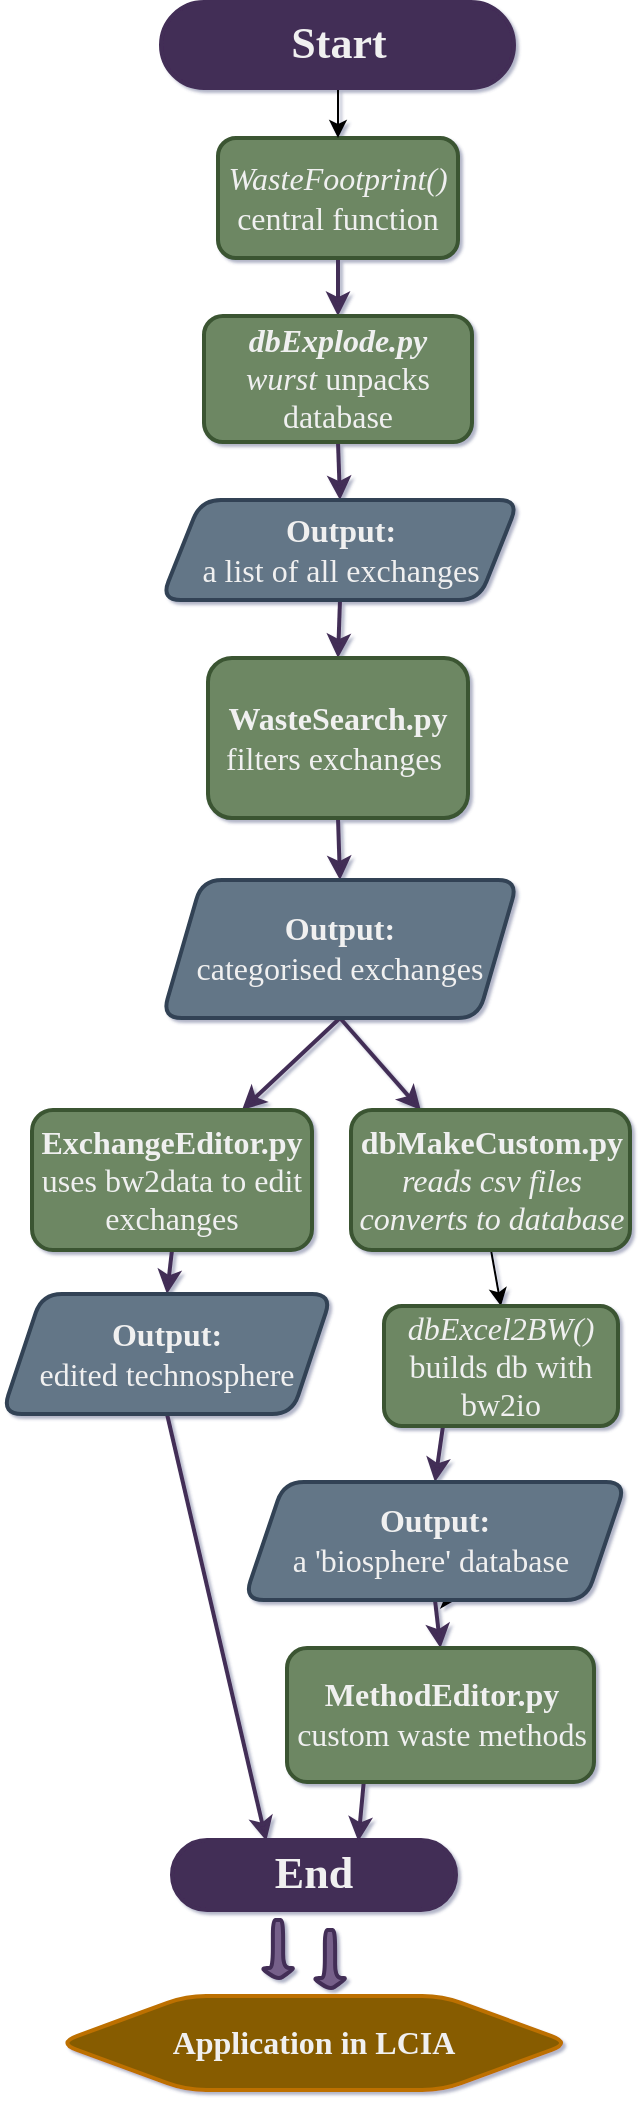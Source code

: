 <mxfile>
    <diagram id="Ynv9TW57A_w1j0mWBJq0" name="Page-1">
        <mxGraphModel dx="1722" dy="726" grid="0" gridSize="10" guides="1" tooltips="1" connect="1" arrows="1" fold="1" page="1" pageScale="1" pageWidth="360" pageHeight="1130" background="none" math="0" shadow="1">
            <root>
                <mxCell id="0"/>
                <mxCell id="1" parent="0"/>
                <mxCell id="21" value="" style="edgeStyle=none;html=1;rounded=1;snapToPoint=1;comic=0;fillColor=#76608a;strokeColor=#432D57;labelBackgroundColor=none;strokeWidth=2;spacing=1;fontFamily=Lucida Console;fontSize=16;align=center;verticalAlign=middle;spacingTop=1;spacingLeft=2;spacingRight=2;spacingBottom=2;fontColor=#F0F0F0;shadow=0;backgroundOutline=0;sketchStyle=comic;" parent="1" source="14" target="20" edge="1">
                    <mxGeometry relative="1" as="geometry"/>
                </mxCell>
                <mxCell id="14" value="&lt;i style=&quot;font-size: 16px;&quot;&gt;WasteFootprint()&lt;br style=&quot;font-size: 16px;&quot;&gt;&lt;/i&gt;&lt;font style=&quot;font-size: 16px;&quot;&gt;central function&lt;/font&gt;" style="html=1;rounded=1;snapToPoint=1;comic=0;fillColor=#6d8764;strokeColor=#3A5431;fontColor=#F0F0F0;labelBackgroundColor=none;strokeWidth=2;spacing=1;fontFamily=Lucida Console;fontSize=16;whiteSpace=wrap;align=center;verticalAlign=middle;spacingTop=1;spacingLeft=2;spacingRight=2;spacingBottom=2;shadow=0;backgroundOutline=0;sketchStyle=comic;" parent="1" vertex="1">
                    <mxGeometry x="124" y="84" width="120" height="60" as="geometry"/>
                </mxCell>
                <mxCell id="25" value="" style="edgeStyle=none;html=1;rounded=1;snapToPoint=1;comic=0;fillColor=#76608a;strokeColor=#432D57;labelBackgroundColor=none;strokeWidth=2;spacing=1;fontFamily=Lucida Console;fontSize=16;align=center;verticalAlign=middle;spacingTop=1;spacingLeft=2;spacingRight=2;spacingBottom=2;fontColor=#F0F0F0;shadow=0;backgroundOutline=0;sketchStyle=comic;" parent="1" source="20" target="24" edge="1">
                    <mxGeometry relative="1" as="geometry"/>
                </mxCell>
                <mxCell id="20" value="&lt;i style=&quot;font-size: 16px;&quot;&gt;&lt;b style=&quot;font-size: 16px;&quot;&gt;&lt;font style=&quot;font-size: 16px;&quot;&gt;dbExplode.py&lt;br style=&quot;font-size: 16px;&quot;&gt;&lt;/font&gt;&lt;/b&gt;&lt;/i&gt;&lt;font style=&quot;font-size: 16px;&quot;&gt;&amp;nbsp;&lt;i style=&quot;font-size: 16px;&quot;&gt;wurst&lt;/i&gt;&amp;nbsp;unpacks&amp;nbsp; database&lt;/font&gt;" style="html=1;rounded=1;snapToPoint=1;comic=0;fillColor=#6d8764;strokeColor=#3A5431;fontColor=#F0F0F0;labelBackgroundColor=none;strokeWidth=2;spacing=1;fontFamily=Lucida Console;fontSize=16;whiteSpace=wrap;align=center;verticalAlign=middle;spacingTop=1;spacingLeft=2;spacingRight=2;spacingBottom=2;shadow=0;backgroundOutline=0;sketchStyle=comic;" parent="1" vertex="1">
                    <mxGeometry x="117" y="173" width="134" height="63" as="geometry"/>
                </mxCell>
                <mxCell id="27" value="" style="edgeStyle=none;html=1;rounded=1;snapToPoint=1;comic=0;fillColor=#76608a;strokeColor=#432D57;labelBackgroundColor=none;strokeWidth=2;spacing=1;fontFamily=Lucida Console;fontSize=16;align=center;verticalAlign=middle;spacingTop=1;spacingLeft=2;spacingRight=2;spacingBottom=2;fontColor=#F0F0F0;shadow=0;backgroundOutline=0;sketchStyle=comic;" parent="1" source="24" target="26" edge="1">
                    <mxGeometry relative="1" as="geometry"/>
                </mxCell>
                <mxCell id="24" value="&lt;b style=&quot;font-size: 16px;&quot;&gt;Output:&lt;/b&gt;&lt;br style=&quot;font-size: 16px;&quot;&gt;&lt;font style=&quot;font-size: 16px;&quot;&gt;a list of all exchanges&lt;br style=&quot;font-size: 16px;&quot;&gt;&lt;/font&gt;" style="shape=parallelogram;perimeter=parallelogramPerimeter;html=1;fixedSize=1;rounded=1;snapToPoint=1;comic=0;fillColor=#647687;strokeColor=#314354;fontColor=#F0F0F0;labelBackgroundColor=none;strokeWidth=2;spacing=1;fontFamily=Lucida Console;fontSize=16;whiteSpace=wrap;align=center;verticalAlign=middle;spacingTop=1;spacingLeft=2;spacingRight=2;spacingBottom=2;shadow=0;backgroundOutline=0;sketchStyle=comic;" parent="1" vertex="1">
                    <mxGeometry x="95.5" y="265" width="179" height="50" as="geometry"/>
                </mxCell>
                <mxCell id="31" value="" style="edgeStyle=none;html=1;rounded=1;snapToPoint=1;comic=0;fillColor=#76608a;strokeColor=#432D57;labelBackgroundColor=none;strokeWidth=2;spacing=1;fontFamily=Lucida Console;fontSize=16;align=center;verticalAlign=middle;spacingTop=1;spacingLeft=2;spacingRight=2;spacingBottom=2;fontColor=#F0F0F0;shadow=0;backgroundOutline=0;sketchStyle=comic;" parent="1" source="26" target="30" edge="1">
                    <mxGeometry relative="1" as="geometry"/>
                </mxCell>
                <mxCell id="26" value="&lt;font style=&quot;font-size: 16px;&quot;&gt;&lt;b style=&quot;font-size: 16px;&quot;&gt;WasteSearch.py&lt;/b&gt;&lt;br style=&quot;font-size: 16px;&quot;&gt;&lt;/font&gt;&lt;font style=&quot;font-size: 16px;&quot;&gt;&amp;nbsp;filters exchanges&amp;nbsp;&amp;nbsp;&lt;/font&gt;" style="html=1;rounded=1;snapToPoint=1;comic=0;fillColor=#6d8764;strokeColor=#3A5431;fontColor=#F0F0F0;labelBackgroundColor=none;strokeWidth=2;spacing=1;fontFamily=Lucida Console;fontSize=16;whiteSpace=wrap;align=center;verticalAlign=middle;spacingTop=1;spacingLeft=2;spacingRight=2;spacingBottom=2;shadow=0;backgroundOutline=0;sketchStyle=comic;" parent="1" vertex="1">
                    <mxGeometry x="119" y="344" width="130" height="80" as="geometry"/>
                </mxCell>
                <mxCell id="56" style="edgeStyle=none;html=1;entryX=0.25;entryY=0;entryDx=0;entryDy=0;fontSize=16;rounded=1;snapToPoint=1;comic=0;fillColor=#76608a;strokeColor=#432D57;labelBackgroundColor=none;strokeWidth=2;spacing=1;fontFamily=Lucida Console;align=center;verticalAlign=middle;spacingTop=1;spacingLeft=2;spacingRight=2;spacingBottom=2;fontColor=#F0F0F0;shadow=0;backgroundOutline=0;sketchStyle=comic;" parent="1" source="30" target="34" edge="1">
                    <mxGeometry relative="1" as="geometry"/>
                </mxCell>
                <mxCell id="57" style="edgeStyle=none;html=1;fontSize=16;rounded=1;snapToPoint=1;comic=0;fillColor=#76608a;strokeColor=#432D57;labelBackgroundColor=none;strokeWidth=2;spacing=1;fontFamily=Lucida Console;align=center;verticalAlign=middle;spacingTop=1;spacingLeft=2;spacingRight=2;spacingBottom=2;fontColor=#F0F0F0;shadow=0;backgroundOutline=0;sketchStyle=comic;" parent="1" source="30" target="44" edge="1">
                    <mxGeometry relative="1" as="geometry"/>
                </mxCell>
                <mxCell id="30" value="&lt;b style=&quot;font-size: 16px;&quot;&gt;Output:&lt;/b&gt;&lt;font style=&quot;font-size: 16px;&quot;&gt;&lt;br style=&quot;font-size: 16px;&quot;&gt;categorised exchanges&lt;br style=&quot;font-size: 16px;&quot;&gt;&lt;/font&gt;" style="shape=parallelogram;perimeter=parallelogramPerimeter;html=1;fixedSize=1;rounded=1;snapToPoint=1;comic=0;fillColor=#647687;strokeColor=#314354;fontColor=#F0F0F0;labelBackgroundColor=none;strokeWidth=2;spacing=1;fontFamily=Lucida Console;fontSize=16;whiteSpace=wrap;align=center;verticalAlign=middle;spacingTop=1;spacingLeft=2;spacingRight=2;spacingBottom=2;shadow=0;backgroundOutline=0;sketchStyle=comic;" parent="1" vertex="1">
                    <mxGeometry x="96" y="455" width="178" height="69" as="geometry"/>
                </mxCell>
                <mxCell id="68" value="" style="edgeStyle=none;html=1;fontSize=16;align=center;verticalAlign=middle;spacingTop=1;spacing=1;spacingLeft=2;spacingRight=2;spacingBottom=2;rounded=1;fontColor=#F0F0F0;shadow=0;backgroundOutline=0;sketchStyle=comic;" edge="1" parent="1" source="34" target="40">
                    <mxGeometry relative="1" as="geometry"/>
                </mxCell>
                <mxCell id="34" value="&lt;b style=&quot;font-size: 16px;&quot;&gt;dbMakeCustom.py&lt;br style=&quot;font-size: 16px;&quot;&gt;&lt;/b&gt;&lt;i style=&quot;font-size: 16px;&quot;&gt;&lt;font style=&quot;font-size: 16px;&quot;&gt;reads csv files converts to database&lt;/font&gt;&lt;br style=&quot;font-size: 16px;&quot;&gt;&lt;/i&gt;" style="movable=1;resizable=1;rotatable=1;deletable=1;editable=1;connectable=1;html=1;rounded=1;snapToPoint=1;comic=0;fillColor=#6d8764;strokeColor=#3A5431;fontColor=#F0F0F0;labelBackgroundColor=none;strokeWidth=2;spacing=1;fontFamily=Lucida Console;fontSize=16;whiteSpace=wrap;align=center;verticalAlign=middle;spacingTop=1;spacingLeft=2;spacingRight=2;spacingBottom=2;shadow=0;backgroundOutline=0;sketchStyle=comic;" parent="1" vertex="1">
                    <mxGeometry x="190.5" y="570" width="139.5" height="70" as="geometry"/>
                </mxCell>
                <mxCell id="43" value="" style="edgeStyle=none;html=1;rounded=1;snapToPoint=1;comic=0;fillColor=#76608a;strokeColor=#432D57;labelBackgroundColor=none;strokeWidth=2;spacing=1;fontFamily=Lucida Console;fontSize=16;align=center;verticalAlign=middle;spacingTop=1;spacingLeft=2;spacingRight=2;spacingBottom=2;fontColor=#F0F0F0;shadow=0;backgroundOutline=0;sketchStyle=comic;" parent="1" source="40" target="42" edge="1">
                    <mxGeometry relative="1" as="geometry"/>
                </mxCell>
                <mxCell id="40" value="&lt;i style=&quot;font-size: 16px;&quot;&gt;dbExcel2BW()&lt;/i&gt;&lt;br style=&quot;font-size: 16px;&quot;&gt;&lt;font style=&quot;font-size: 16px;&quot;&gt;builds db with bw2io&lt;/font&gt;" style="html=1;rounded=1;snapToPoint=1;comic=0;fillColor=#6d8764;strokeColor=#3A5431;fontColor=#F0F0F0;labelBackgroundColor=none;strokeWidth=2;spacing=1;fontFamily=Lucida Console;fontSize=16;whiteSpace=wrap;align=center;verticalAlign=middle;spacingTop=1;spacingLeft=2;spacingRight=2;spacingBottom=2;shadow=0;backgroundOutline=0;sketchStyle=comic;" parent="1" vertex="1">
                    <mxGeometry x="207" y="668" width="117" height="60" as="geometry"/>
                </mxCell>
                <mxCell id="54" value="" style="edgeStyle=none;html=1;entryX=0.5;entryY=0;entryDx=0;entryDy=0;rounded=1;snapToPoint=1;comic=0;fillColor=#76608a;strokeColor=#432D57;labelBackgroundColor=none;strokeWidth=2;spacing=1;fontFamily=Lucida Console;fontSize=16;align=center;verticalAlign=middle;spacingTop=1;spacingLeft=2;spacingRight=2;spacingBottom=2;fontColor=#F0F0F0;shadow=0;backgroundOutline=0;sketchStyle=comic;" parent="1" source="42" target="64" edge="1">
                    <mxGeometry relative="1" as="geometry">
                        <mxPoint x="287.5" y="890" as="targetPoint"/>
                    </mxGeometry>
                </mxCell>
                <mxCell id="69" style="edgeStyle=none;html=1;exitX=0.5;exitY=1;exitDx=0;exitDy=0;fontSize=16;align=center;verticalAlign=middle;spacingTop=1;spacing=1;spacingLeft=2;spacingRight=2;spacingBottom=2;rounded=1;fontColor=#F0F0F0;shadow=0;backgroundOutline=0;sketchStyle=comic;" edge="1" parent="1" source="42">
                    <mxGeometry relative="1" as="geometry">
                        <mxPoint x="243.913" y="814.435" as="targetPoint"/>
                    </mxGeometry>
                </mxCell>
                <mxCell id="42" value="&lt;b style=&quot;font-size: 16px;&quot;&gt;Output:&lt;br style=&quot;font-size: 16px;&quot;&gt;&lt;/b&gt;&lt;font style=&quot;font-size: 16px;&quot;&gt;a 'biosphere' database&amp;nbsp;&lt;/font&gt;" style="shape=parallelogram;perimeter=parallelogramPerimeter;html=1;fixedSize=1;rounded=1;snapToPoint=1;comic=0;fillColor=#647687;strokeColor=#314354;fontColor=#F0F0F0;labelBackgroundColor=none;strokeWidth=2;spacing=1;fontFamily=Lucida Console;fontSize=16;whiteSpace=wrap;align=center;verticalAlign=middle;spacingTop=1;spacingLeft=2;spacingRight=2;spacingBottom=2;shadow=0;backgroundOutline=0;sketchStyle=comic;" parent="1" vertex="1">
                    <mxGeometry x="137" y="756" width="191" height="59" as="geometry"/>
                </mxCell>
                <mxCell id="48" value="" style="edgeStyle=none;html=1;rounded=1;snapToPoint=1;comic=0;fillColor=#76608a;strokeColor=#432D57;labelBackgroundColor=none;strokeWidth=2;spacing=1;fontFamily=Lucida Console;fontSize=16;align=center;verticalAlign=middle;spacingTop=1;spacingLeft=2;spacingRight=2;spacingBottom=2;fontColor=#F0F0F0;shadow=0;backgroundOutline=0;sketchStyle=comic;" parent="1" source="44" target="47" edge="1">
                    <mxGeometry relative="1" as="geometry"/>
                </mxCell>
                <mxCell id="44" value="&lt;b style=&quot;font-size: 16px;&quot;&gt;ExchangeEditor.py&lt;/b&gt;&lt;i style=&quot;font-size: 16px;&quot;&gt;&lt;br style=&quot;font-size: 16px;&quot;&gt;&lt;/i&gt;&lt;font style=&quot;font-size: 16px;&quot;&gt;uses bw2data to edit exchanges&lt;/font&gt;" style="rounded=1;html=1;snapToPoint=1;comic=0;fillColor=#6d8764;strokeColor=#3A5431;fontColor=#F0F0F0;labelBackgroundColor=none;strokeWidth=2;spacing=1;fontFamily=Lucida Console;fontSize=16;whiteSpace=wrap;align=center;verticalAlign=middle;spacingTop=1;spacingLeft=2;spacingRight=2;spacingBottom=2;shadow=0;backgroundOutline=0;sketchStyle=comic;" parent="1" vertex="1">
                    <mxGeometry x="31" y="570" width="140" height="70" as="geometry"/>
                </mxCell>
                <mxCell id="55" value="" style="edgeStyle=none;html=1;rounded=1;snapToPoint=1;comic=0;fillColor=#76608a;strokeColor=#432D57;labelBackgroundColor=none;strokeWidth=2;spacing=1;fontFamily=Lucida Console;entryX=0.332;entryY=0.013;entryDx=0;entryDy=0;entryPerimeter=0;fontSize=16;align=center;verticalAlign=middle;spacingTop=1;spacingLeft=2;spacingRight=2;spacingBottom=2;fontColor=#F0F0F0;shadow=0;backgroundOutline=0;sketchStyle=comic;" parent="1" source="47" target="51" edge="1">
                    <mxGeometry relative="1" as="geometry">
                        <mxPoint x="157" y="982" as="targetPoint"/>
                    </mxGeometry>
                </mxCell>
                <mxCell id="47" value="&lt;b style=&quot;font-size: 16px;&quot;&gt;Output:&lt;/b&gt;&lt;br style=&quot;font-size: 16px;&quot;&gt;&lt;div style=&quot;font-size: 16px;&quot;&gt;&lt;span style=&quot;font-size: 16px;&quot;&gt;&lt;font style=&quot;font-size: 16px;&quot;&gt;&amp;nbsp;edited technosphere&amp;nbsp;&lt;/font&gt;&lt;/span&gt;&lt;/div&gt;" style="shape=parallelogram;perimeter=parallelogramPerimeter;html=1;fixedSize=1;rounded=1;snapToPoint=1;comic=0;fillColor=#647687;strokeColor=#314354;fontColor=#F0F0F0;labelBackgroundColor=none;strokeWidth=2;spacing=1;fontFamily=Lucida Console;fontSize=16;whiteSpace=wrap;align=center;verticalAlign=middle;spacingTop=1;spacingLeft=2;spacingRight=2;spacingBottom=2;shadow=0;backgroundOutline=0;sketchStyle=comic;" parent="1" vertex="1">
                    <mxGeometry x="16" y="662" width="165" height="60" as="geometry"/>
                </mxCell>
                <mxCell id="51" value="&lt;b style=&quot;&quot;&gt;&lt;font style=&quot;font-size: 22px;&quot;&gt;End&lt;/font&gt;&lt;/b&gt;" style="html=1;dashed=0;whitespace=wrap;shape=mxgraph.dfd.start;rounded=1;snapToPoint=1;comic=0;fillColor=#432D57;strokeColor=#432D57;fontColor=#F0F0F0;labelBackgroundColor=none;strokeWidth=2;spacing=1;fontFamily=Lucida Console;fontSize=16;whiteSpace=wrap;align=center;verticalAlign=middle;spacingTop=1;spacingLeft=2;spacingRight=2;spacingBottom=2;shadow=0;backgroundOutline=0;sketchStyle=comic;" parent="1" vertex="1">
                    <mxGeometry x="101" y="935" width="142" height="35" as="geometry"/>
                </mxCell>
                <mxCell id="59" value="" style="shape=singleArrow;direction=south;html=1;fontSize=16;rounded=1;snapToPoint=1;comic=0;fillColor=#76608a;strokeColor=#432D57;fontColor=#F0F0F0;labelBackgroundColor=none;strokeWidth=2;spacing=1;fontFamily=Lucida Console;whiteSpace=wrap;align=center;verticalAlign=middle;spacingTop=1;spacingLeft=2;spacingRight=2;spacingBottom=2;shadow=0;backgroundOutline=0;sketchStyle=comic;" parent="1" vertex="1">
                    <mxGeometry x="145.44" y="975" width="17.12" height="30" as="geometry"/>
                </mxCell>
                <mxCell id="62" value="&lt;font style=&quot;font-size: 16px;&quot;&gt;&lt;b style=&quot;font-size: 16px;&quot;&gt;Application in&amp;nbsp;&lt;/b&gt;&lt;b style=&quot;font-size: 16px;&quot;&gt;LCIA&lt;/b&gt;&lt;/font&gt;&lt;font style=&quot;font-size: 16px;&quot;&gt;&lt;br style=&quot;font-size: 16px;&quot;&gt;&lt;/font&gt;" style="shape=hexagon;perimeter=hexagonPerimeter2;html=1;size=0.25;fontSize=16;labelBackgroundColor=none;rounded=1;snapToPoint=1;comic=0;fillColor=#875C05;strokeColor=#BD7000;fontColor=#F0F0F0;strokeWidth=2;spacing=1;fontFamily=Lucida Console;verticalAlign=middle;whiteSpace=wrap;align=center;spacingTop=1;spacingLeft=2;spacingRight=2;spacingBottom=2;shadow=0;backgroundOutline=0;sketchStyle=comic;" parent="1" vertex="1">
                    <mxGeometry x="44.0" y="1013" width="256.24" height="47" as="geometry"/>
                </mxCell>
                <mxCell id="65" style="edgeStyle=none;html=1;entryX=0.656;entryY=0.017;entryDx=0;entryDy=0;entryPerimeter=0;fontSize=16;rounded=1;snapToPoint=1;comic=0;fillColor=#76608a;strokeColor=#432D57;labelBackgroundColor=none;strokeWidth=2;spacing=1;fontFamily=Lucida Console;exitX=0.25;exitY=1;exitDx=0;exitDy=0;align=center;verticalAlign=middle;spacingTop=1;spacingLeft=2;spacingRight=2;spacingBottom=2;fontColor=#F0F0F0;shadow=0;backgroundOutline=0;sketchStyle=comic;" parent="1" source="64" target="51" edge="1">
                    <mxGeometry relative="1" as="geometry"/>
                </mxCell>
                <mxCell id="64" value="&lt;span style=&quot;font-size: 16px;&quot;&gt;&lt;font style=&quot;font-size: 16px;&quot;&gt;&lt;b style=&quot;font-size: 16px;&quot;&gt;MethodEditor.py&lt;/b&gt;&lt;i style=&quot;font-size: 16px;&quot;&gt;&lt;br style=&quot;font-size: 16px;&quot;&gt;&lt;/i&gt;custom waste methods&lt;br style=&quot;font-size: 16px;&quot;&gt;&lt;/font&gt;&lt;/span&gt;" style="html=1;dashed=0;whitespace=wrap;labelBackgroundColor=none;fontSize=16;rounded=1;snapToPoint=1;comic=0;fillColor=#6d8764;strokeColor=#3A5431;fontColor=#F0F0F0;strokeWidth=2;spacing=1;fontFamily=Lucida Console;whiteSpace=wrap;align=center;verticalAlign=middle;spacingTop=1;spacingLeft=2;spacingRight=2;spacingBottom=2;shadow=0;backgroundOutline=0;sketchStyle=comic;" parent="1" vertex="1">
                    <mxGeometry x="158.5" y="839" width="153.5" height="67" as="geometry"/>
                </mxCell>
                <mxCell id="eWnoPjXooAndC6K8hpsd-65" value="" style="shape=singleArrow;direction=south;html=1;fontSize=16;rounded=1;snapToPoint=1;comic=0;fillColor=#76608a;strokeColor=#432D57;fontColor=#F0F0F0;labelBackgroundColor=none;strokeWidth=2;spacing=1;fontFamily=Lucida Console;whiteSpace=wrap;align=center;verticalAlign=middle;spacingTop=1;spacingLeft=2;spacingRight=2;spacingBottom=2;shadow=0;backgroundOutline=0;sketchStyle=comic;" parent="1" vertex="1">
                    <mxGeometry x="171.44" y="980" width="17.12" height="30" as="geometry"/>
                </mxCell>
                <mxCell id="67" value="" style="edgeStyle=none;html=1;fontSize=16;align=center;verticalAlign=middle;spacingTop=1;spacing=1;spacingLeft=2;spacingRight=2;spacingBottom=2;rounded=1;fontColor=#F0F0F0;shadow=0;backgroundOutline=0;sketchStyle=comic;" edge="1" parent="1" source="66" target="14">
                    <mxGeometry relative="1" as="geometry"/>
                </mxCell>
                <mxCell id="66" value="&lt;b style=&quot;&quot;&gt;&lt;font style=&quot;font-size: 22px;&quot;&gt;Start&lt;/font&gt;&lt;br style=&quot;font-size: 16px;&quot;&gt;&lt;/b&gt;" style="html=1;dashed=0;whitespace=wrap;shape=mxgraph.dfd.start;rounded=1;snapToPoint=1;comic=0;fillColor=#432D57;strokeColor=#432D57;fontColor=#F0F0F0;labelBackgroundColor=none;strokeWidth=2;spacing=1;fontFamily=Lucida Console;fontSize=16;whiteSpace=wrap;align=center;verticalAlign=middle;spacingTop=1;spacingLeft=2;spacingRight=2;spacingBottom=2;shadow=0;backgroundOutline=0;sketchStyle=comic;" vertex="1" parent="1">
                    <mxGeometry x="95.5" y="16" width="176.5" height="43" as="geometry"/>
                </mxCell>
            </root>
        </mxGraphModel>
    </diagram>
</mxfile>
